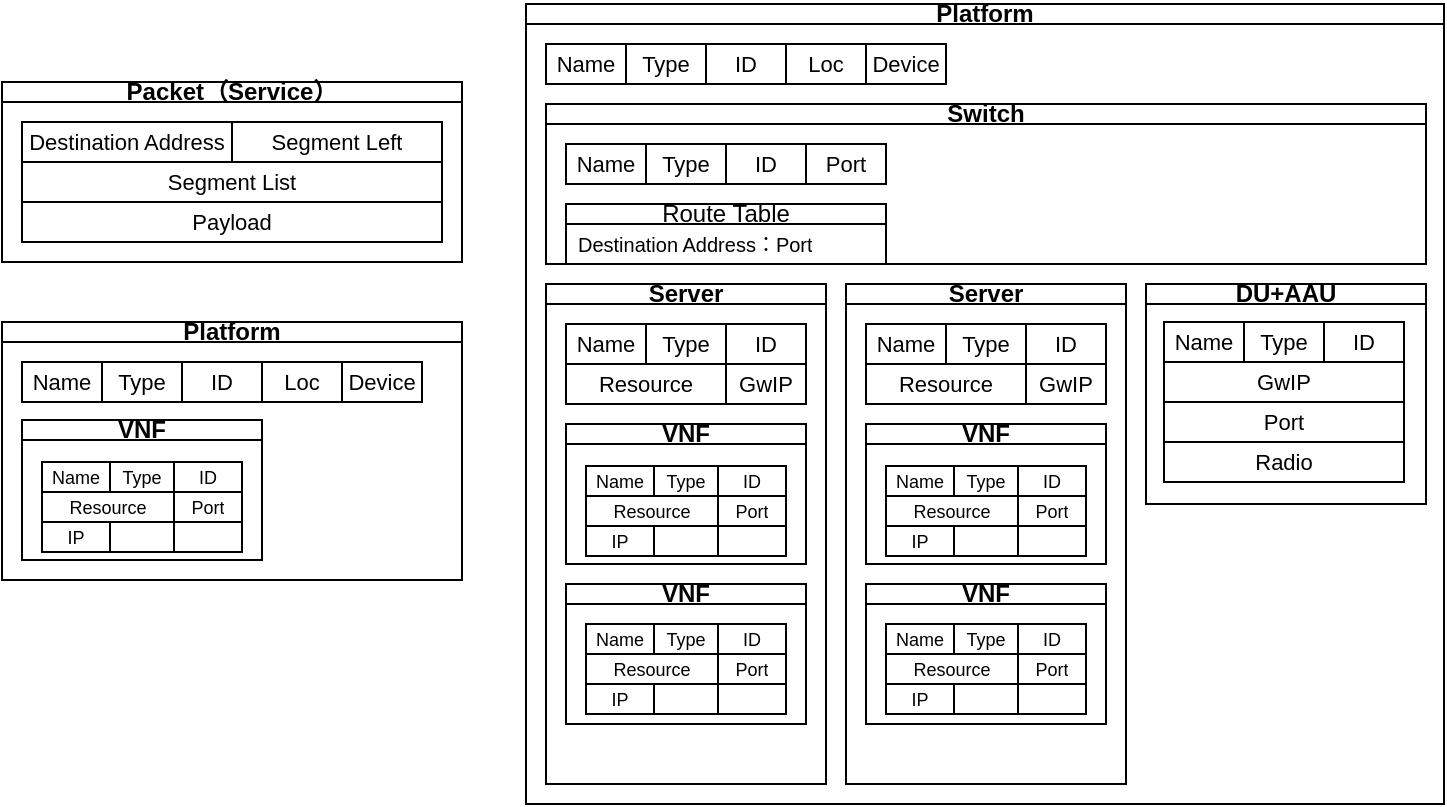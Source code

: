 <mxfile version="28.0.7">
  <diagram name="第 1 页" id="N2pEsrsJfEJHDycA1In7">
    <mxGraphModel dx="497" dy="862" grid="1" gridSize="10" guides="1" tooltips="1" connect="1" arrows="1" fold="1" page="1" pageScale="1" pageWidth="827" pageHeight="1169" math="0" shadow="0">
      <root>
        <mxCell id="0" />
        <mxCell id="1" parent="0" />
        <mxCell id="7j9jm5iTzWrUl_is-yhY-3" value="Platform" style="swimlane;whiteSpace=wrap;html=1;startSize=10;" parent="1" vertex="1">
          <mxGeometry x="19" y="400" width="230" height="129" as="geometry">
            <mxRectangle x="180" y="140" width="140" height="30" as="alternateBounds" />
          </mxGeometry>
        </mxCell>
        <mxCell id="7j9jm5iTzWrUl_is-yhY-9" value="" style="shape=table;startSize=0;container=1;collapsible=0;childLayout=tableLayout;fontSize=16;" parent="7j9jm5iTzWrUl_is-yhY-3" vertex="1">
          <mxGeometry x="10" y="20" width="200" height="20" as="geometry" />
        </mxCell>
        <mxCell id="7j9jm5iTzWrUl_is-yhY-10" value="" style="shape=tableRow;horizontal=0;startSize=0;swimlaneHead=0;swimlaneBody=0;strokeColor=inherit;top=0;left=0;bottom=0;right=0;collapsible=0;dropTarget=0;fillColor=none;points=[[0,0.5],[1,0.5]];portConstraint=eastwest;fontSize=16;" parent="7j9jm5iTzWrUl_is-yhY-9" vertex="1">
          <mxGeometry width="200" height="20" as="geometry" />
        </mxCell>
        <mxCell id="7j9jm5iTzWrUl_is-yhY-11" value="Name" style="shape=partialRectangle;html=1;whiteSpace=wrap;connectable=0;strokeColor=inherit;overflow=hidden;fillColor=none;top=0;left=0;bottom=0;right=0;pointerEvents=1;fontSize=11;" parent="7j9jm5iTzWrUl_is-yhY-10" vertex="1">
          <mxGeometry width="40" height="20" as="geometry">
            <mxRectangle width="40" height="20" as="alternateBounds" />
          </mxGeometry>
        </mxCell>
        <mxCell id="7j9jm5iTzWrUl_is-yhY-12" value="&lt;font&gt;Type&lt;/font&gt;" style="shape=partialRectangle;html=1;whiteSpace=wrap;connectable=0;strokeColor=inherit;overflow=hidden;fillColor=none;top=0;left=0;bottom=0;right=0;pointerEvents=1;fontSize=11;" parent="7j9jm5iTzWrUl_is-yhY-10" vertex="1">
          <mxGeometry x="40" width="40" height="20" as="geometry">
            <mxRectangle width="40" height="20" as="alternateBounds" />
          </mxGeometry>
        </mxCell>
        <mxCell id="7j9jm5iTzWrUl_is-yhY-13" value="&lt;font&gt;ID&lt;/font&gt;" style="shape=partialRectangle;html=1;whiteSpace=wrap;connectable=0;strokeColor=inherit;overflow=hidden;fillColor=none;top=0;left=0;bottom=0;right=0;pointerEvents=1;fontSize=11;" parent="7j9jm5iTzWrUl_is-yhY-10" vertex="1">
          <mxGeometry x="80" width="40" height="20" as="geometry">
            <mxRectangle width="40" height="20" as="alternateBounds" />
          </mxGeometry>
        </mxCell>
        <mxCell id="7j9jm5iTzWrUl_is-yhY-22" value="Loc" style="shape=partialRectangle;html=1;whiteSpace=wrap;connectable=0;strokeColor=inherit;overflow=hidden;fillColor=none;top=0;left=0;bottom=0;right=0;pointerEvents=1;fontSize=11;" parent="7j9jm5iTzWrUl_is-yhY-10" vertex="1">
          <mxGeometry x="120" width="40" height="20" as="geometry">
            <mxRectangle width="40" height="20" as="alternateBounds" />
          </mxGeometry>
        </mxCell>
        <mxCell id="7j9jm5iTzWrUl_is-yhY-33" value="Device" style="shape=partialRectangle;html=1;whiteSpace=wrap;connectable=0;strokeColor=inherit;overflow=hidden;fillColor=none;top=0;left=0;bottom=0;right=0;pointerEvents=1;fontSize=11;" parent="7j9jm5iTzWrUl_is-yhY-10" vertex="1">
          <mxGeometry x="160" width="40" height="20" as="geometry">
            <mxRectangle width="40" height="20" as="alternateBounds" />
          </mxGeometry>
        </mxCell>
        <mxCell id="7j9jm5iTzWrUl_is-yhY-25" value="VNF" style="swimlane;whiteSpace=wrap;html=1;startSize=10;" parent="7j9jm5iTzWrUl_is-yhY-3" vertex="1">
          <mxGeometry x="10" y="49" width="120" height="70" as="geometry">
            <mxRectangle x="10" y="79" width="70" height="30" as="alternateBounds" />
          </mxGeometry>
        </mxCell>
        <mxCell id="7j9jm5iTzWrUl_is-yhY-45" value="" style="shape=table;startSize=0;container=1;collapsible=0;childLayout=tableLayout;fontSize=15;" parent="7j9jm5iTzWrUl_is-yhY-25" vertex="1">
          <mxGeometry x="10" y="21" width="100" height="45" as="geometry" />
        </mxCell>
        <mxCell id="7j9jm5iTzWrUl_is-yhY-46" value="" style="shape=tableRow;horizontal=0;startSize=0;swimlaneHead=0;swimlaneBody=0;strokeColor=inherit;top=0;left=0;bottom=0;right=0;collapsible=0;dropTarget=0;fillColor=none;points=[[0,0.5],[1,0.5]];portConstraint=eastwest;fontSize=16;" parent="7j9jm5iTzWrUl_is-yhY-45" vertex="1">
          <mxGeometry width="100" height="15" as="geometry" />
        </mxCell>
        <mxCell id="7j9jm5iTzWrUl_is-yhY-47" value="Name" style="shape=partialRectangle;html=1;whiteSpace=wrap;connectable=0;strokeColor=inherit;overflow=hidden;fillColor=none;top=0;left=0;bottom=0;right=0;pointerEvents=1;fontSize=9;" parent="7j9jm5iTzWrUl_is-yhY-46" vertex="1">
          <mxGeometry width="34" height="15" as="geometry">
            <mxRectangle width="34" height="15" as="alternateBounds" />
          </mxGeometry>
        </mxCell>
        <mxCell id="7j9jm5iTzWrUl_is-yhY-48" value="&lt;font&gt;Type&lt;/font&gt;" style="shape=partialRectangle;html=1;whiteSpace=wrap;connectable=0;strokeColor=inherit;overflow=hidden;fillColor=none;top=0;left=0;bottom=0;right=0;pointerEvents=1;fontSize=9;" parent="7j9jm5iTzWrUl_is-yhY-46" vertex="1">
          <mxGeometry x="34" width="32" height="15" as="geometry">
            <mxRectangle width="32" height="15" as="alternateBounds" />
          </mxGeometry>
        </mxCell>
        <mxCell id="7j9jm5iTzWrUl_is-yhY-49" value="&lt;font&gt;ID&lt;/font&gt;" style="shape=partialRectangle;html=1;whiteSpace=wrap;connectable=0;strokeColor=inherit;overflow=hidden;fillColor=none;top=0;left=0;bottom=0;right=0;pointerEvents=1;fontSize=9;" parent="7j9jm5iTzWrUl_is-yhY-46" vertex="1">
          <mxGeometry x="66" width="34" height="15" as="geometry">
            <mxRectangle width="34" height="15" as="alternateBounds" />
          </mxGeometry>
        </mxCell>
        <mxCell id="7j9jm5iTzWrUl_is-yhY-50" style="shape=tableRow;horizontal=0;startSize=0;swimlaneHead=0;swimlaneBody=0;strokeColor=inherit;top=0;left=0;bottom=0;right=0;collapsible=0;dropTarget=0;fillColor=none;points=[[0,0.5],[1,0.5]];portConstraint=eastwest;fontSize=16;" parent="7j9jm5iTzWrUl_is-yhY-45" vertex="1">
          <mxGeometry y="15" width="100" height="15" as="geometry" />
        </mxCell>
        <mxCell id="7j9jm5iTzWrUl_is-yhY-51" value="Resource" style="shape=partialRectangle;html=1;whiteSpace=wrap;connectable=0;strokeColor=inherit;overflow=hidden;fillColor=none;top=0;left=0;bottom=0;right=0;pointerEvents=1;fontSize=9;rowspan=1;colspan=2;" parent="7j9jm5iTzWrUl_is-yhY-50" vertex="1">
          <mxGeometry width="66" height="15" as="geometry">
            <mxRectangle width="34" height="15" as="alternateBounds" />
          </mxGeometry>
        </mxCell>
        <mxCell id="7j9jm5iTzWrUl_is-yhY-52" style="shape=partialRectangle;html=1;whiteSpace=wrap;connectable=0;strokeColor=inherit;overflow=hidden;fillColor=none;top=0;left=0;bottom=0;right=0;pointerEvents=1;fontSize=11;" parent="7j9jm5iTzWrUl_is-yhY-50" vertex="1" visible="0">
          <mxGeometry x="34" width="32" height="15" as="geometry">
            <mxRectangle width="32" height="15" as="alternateBounds" />
          </mxGeometry>
        </mxCell>
        <mxCell id="7j9jm5iTzWrUl_is-yhY-53" value="Port" style="shape=partialRectangle;html=1;whiteSpace=wrap;connectable=0;strokeColor=inherit;overflow=hidden;fillColor=none;top=0;left=0;bottom=0;right=0;pointerEvents=1;fontSize=9;" parent="7j9jm5iTzWrUl_is-yhY-50" vertex="1">
          <mxGeometry x="66" width="34" height="15" as="geometry">
            <mxRectangle width="34" height="15" as="alternateBounds" />
          </mxGeometry>
        </mxCell>
        <mxCell id="7j9jm5iTzWrUl_is-yhY-163" style="shape=tableRow;horizontal=0;startSize=0;swimlaneHead=0;swimlaneBody=0;strokeColor=inherit;top=0;left=0;bottom=0;right=0;collapsible=0;dropTarget=0;fillColor=none;points=[[0,0.5],[1,0.5]];portConstraint=eastwest;fontSize=16;" parent="7j9jm5iTzWrUl_is-yhY-45" vertex="1">
          <mxGeometry y="30" width="100" height="15" as="geometry" />
        </mxCell>
        <mxCell id="7j9jm5iTzWrUl_is-yhY-164" value="IP" style="shape=partialRectangle;html=1;whiteSpace=wrap;connectable=0;strokeColor=inherit;overflow=hidden;fillColor=none;top=0;left=0;bottom=0;right=0;pointerEvents=1;fontSize=9;" parent="7j9jm5iTzWrUl_is-yhY-163" vertex="1">
          <mxGeometry width="34" height="15" as="geometry">
            <mxRectangle width="34" height="15" as="alternateBounds" />
          </mxGeometry>
        </mxCell>
        <mxCell id="7j9jm5iTzWrUl_is-yhY-165" style="shape=partialRectangle;html=1;whiteSpace=wrap;connectable=0;strokeColor=inherit;overflow=hidden;fillColor=none;top=0;left=0;bottom=0;right=0;pointerEvents=1;fontSize=11;" parent="7j9jm5iTzWrUl_is-yhY-163" vertex="1">
          <mxGeometry x="34" width="32" height="15" as="geometry">
            <mxRectangle width="32" height="15" as="alternateBounds" />
          </mxGeometry>
        </mxCell>
        <mxCell id="7j9jm5iTzWrUl_is-yhY-166" style="shape=partialRectangle;html=1;whiteSpace=wrap;connectable=0;strokeColor=inherit;overflow=hidden;fillColor=none;top=0;left=0;bottom=0;right=0;pointerEvents=1;fontSize=9;" parent="7j9jm5iTzWrUl_is-yhY-163" vertex="1">
          <mxGeometry x="66" width="34" height="15" as="geometry">
            <mxRectangle width="34" height="15" as="alternateBounds" />
          </mxGeometry>
        </mxCell>
        <mxCell id="7j9jm5iTzWrUl_is-yhY-63" value="Platform" style="swimlane;whiteSpace=wrap;html=1;startSize=10;" parent="1" vertex="1">
          <mxGeometry x="281" y="241" width="459" height="400" as="geometry">
            <mxRectangle x="180" y="140" width="140" height="30" as="alternateBounds" />
          </mxGeometry>
        </mxCell>
        <mxCell id="7j9jm5iTzWrUl_is-yhY-64" value="Switch" style="swimlane;whiteSpace=wrap;html=1;startSize=10;" parent="7j9jm5iTzWrUl_is-yhY-63" vertex="1">
          <mxGeometry x="10" y="50" width="440" height="80" as="geometry">
            <mxRectangle x="10" y="50" width="140" height="30" as="alternateBounds" />
          </mxGeometry>
        </mxCell>
        <mxCell id="7j9jm5iTzWrUl_is-yhY-110" value="" style="shape=table;startSize=0;container=1;collapsible=0;childLayout=tableLayout;fontSize=16;" parent="7j9jm5iTzWrUl_is-yhY-64" vertex="1">
          <mxGeometry x="10" y="20" width="160" height="20" as="geometry" />
        </mxCell>
        <mxCell id="7j9jm5iTzWrUl_is-yhY-111" value="" style="shape=tableRow;horizontal=0;startSize=0;swimlaneHead=0;swimlaneBody=0;strokeColor=inherit;top=0;left=0;bottom=0;right=0;collapsible=0;dropTarget=0;fillColor=none;points=[[0,0.5],[1,0.5]];portConstraint=eastwest;fontSize=16;" parent="7j9jm5iTzWrUl_is-yhY-110" vertex="1">
          <mxGeometry width="160" height="20" as="geometry" />
        </mxCell>
        <mxCell id="7j9jm5iTzWrUl_is-yhY-112" value="Name" style="shape=partialRectangle;html=1;whiteSpace=wrap;connectable=0;strokeColor=inherit;overflow=hidden;fillColor=none;top=0;left=0;bottom=0;right=0;pointerEvents=1;fontSize=11;" parent="7j9jm5iTzWrUl_is-yhY-111" vertex="1">
          <mxGeometry width="40" height="20" as="geometry">
            <mxRectangle width="40" height="20" as="alternateBounds" />
          </mxGeometry>
        </mxCell>
        <mxCell id="7j9jm5iTzWrUl_is-yhY-113" value="&lt;font&gt;Type&lt;/font&gt;" style="shape=partialRectangle;html=1;whiteSpace=wrap;connectable=0;strokeColor=inherit;overflow=hidden;fillColor=none;top=0;left=0;bottom=0;right=0;pointerEvents=1;fontSize=11;" parent="7j9jm5iTzWrUl_is-yhY-111" vertex="1">
          <mxGeometry x="40" width="40" height="20" as="geometry">
            <mxRectangle width="40" height="20" as="alternateBounds" />
          </mxGeometry>
        </mxCell>
        <mxCell id="7j9jm5iTzWrUl_is-yhY-114" value="&lt;font&gt;ID&lt;/font&gt;" style="shape=partialRectangle;html=1;whiteSpace=wrap;connectable=0;strokeColor=inherit;overflow=hidden;fillColor=none;top=0;left=0;bottom=0;right=0;pointerEvents=1;fontSize=11;" parent="7j9jm5iTzWrUl_is-yhY-111" vertex="1">
          <mxGeometry x="80" width="40" height="20" as="geometry">
            <mxRectangle width="40" height="20" as="alternateBounds" />
          </mxGeometry>
        </mxCell>
        <mxCell id="7j9jm5iTzWrUl_is-yhY-115" value="Port" style="shape=partialRectangle;html=1;whiteSpace=wrap;connectable=0;strokeColor=inherit;overflow=hidden;fillColor=none;top=0;left=0;bottom=0;right=0;pointerEvents=1;fontSize=11;" parent="7j9jm5iTzWrUl_is-yhY-111" vertex="1">
          <mxGeometry x="120" width="40" height="20" as="geometry">
            <mxRectangle width="40" height="20" as="alternateBounds" />
          </mxGeometry>
        </mxCell>
        <mxCell id="7j9jm5iTzWrUl_is-yhY-197" value="Route Table" style="swimlane;fontStyle=0;childLayout=stackLayout;horizontal=1;startSize=10;horizontalStack=0;resizeParent=1;resizeParentMax=0;resizeLast=0;collapsible=1;marginBottom=0;whiteSpace=wrap;html=1;" parent="7j9jm5iTzWrUl_is-yhY-64" vertex="1">
          <mxGeometry x="10" y="50" width="160" height="30" as="geometry">
            <mxRectangle x="410" y="80" width="100" height="30" as="alternateBounds" />
          </mxGeometry>
        </mxCell>
        <mxCell id="7j9jm5iTzWrUl_is-yhY-198" value="Destination Address：Port" style="text;strokeColor=none;fillColor=none;align=left;verticalAlign=middle;spacingLeft=4;spacingRight=4;overflow=hidden;points=[[0,0.5],[1,0.5]];portConstraint=eastwest;rotatable=0;whiteSpace=wrap;html=1;fontSize=10;" parent="7j9jm5iTzWrUl_is-yhY-197" vertex="1">
          <mxGeometry y="10" width="160" height="20" as="geometry" />
        </mxCell>
        <mxCell id="7j9jm5iTzWrUl_is-yhY-65" value="Server" style="swimlane;whiteSpace=wrap;html=1;startSize=10;" parent="7j9jm5iTzWrUl_is-yhY-63" vertex="1">
          <mxGeometry x="10" y="140" width="140" height="250" as="geometry">
            <mxRectangle x="10" y="140" width="80" height="30" as="alternateBounds" />
          </mxGeometry>
        </mxCell>
        <mxCell id="7j9jm5iTzWrUl_is-yhY-66" value="VNF" style="swimlane;whiteSpace=wrap;html=1;startSize=10;" parent="7j9jm5iTzWrUl_is-yhY-65" vertex="1">
          <mxGeometry x="10" y="70" width="120" height="70" as="geometry">
            <mxRectangle x="10" y="79" width="70" height="30" as="alternateBounds" />
          </mxGeometry>
        </mxCell>
        <mxCell id="7j9jm5iTzWrUl_is-yhY-67" value="" style="shape=table;startSize=0;container=1;collapsible=0;childLayout=tableLayout;fontSize=15;" parent="7j9jm5iTzWrUl_is-yhY-66" vertex="1">
          <mxGeometry x="10" y="21" width="100" height="45" as="geometry" />
        </mxCell>
        <mxCell id="7j9jm5iTzWrUl_is-yhY-68" value="" style="shape=tableRow;horizontal=0;startSize=0;swimlaneHead=0;swimlaneBody=0;strokeColor=inherit;top=0;left=0;bottom=0;right=0;collapsible=0;dropTarget=0;fillColor=none;points=[[0,0.5],[1,0.5]];portConstraint=eastwest;fontSize=16;" parent="7j9jm5iTzWrUl_is-yhY-67" vertex="1">
          <mxGeometry width="100" height="15" as="geometry" />
        </mxCell>
        <mxCell id="7j9jm5iTzWrUl_is-yhY-69" value="Name" style="shape=partialRectangle;html=1;whiteSpace=wrap;connectable=0;strokeColor=inherit;overflow=hidden;fillColor=none;top=0;left=0;bottom=0;right=0;pointerEvents=1;fontSize=9;" parent="7j9jm5iTzWrUl_is-yhY-68" vertex="1">
          <mxGeometry width="34" height="15" as="geometry">
            <mxRectangle width="34" height="15" as="alternateBounds" />
          </mxGeometry>
        </mxCell>
        <mxCell id="7j9jm5iTzWrUl_is-yhY-70" value="&lt;font&gt;Type&lt;/font&gt;" style="shape=partialRectangle;html=1;whiteSpace=wrap;connectable=0;strokeColor=inherit;overflow=hidden;fillColor=none;top=0;left=0;bottom=0;right=0;pointerEvents=1;fontSize=9;" parent="7j9jm5iTzWrUl_is-yhY-68" vertex="1">
          <mxGeometry x="34" width="32" height="15" as="geometry">
            <mxRectangle width="32" height="15" as="alternateBounds" />
          </mxGeometry>
        </mxCell>
        <mxCell id="7j9jm5iTzWrUl_is-yhY-71" value="&lt;font&gt;ID&lt;/font&gt;" style="shape=partialRectangle;html=1;whiteSpace=wrap;connectable=0;strokeColor=inherit;overflow=hidden;fillColor=none;top=0;left=0;bottom=0;right=0;pointerEvents=1;fontSize=9;" parent="7j9jm5iTzWrUl_is-yhY-68" vertex="1">
          <mxGeometry x="66" width="34" height="15" as="geometry">
            <mxRectangle width="34" height="15" as="alternateBounds" />
          </mxGeometry>
        </mxCell>
        <mxCell id="7j9jm5iTzWrUl_is-yhY-72" style="shape=tableRow;horizontal=0;startSize=0;swimlaneHead=0;swimlaneBody=0;strokeColor=inherit;top=0;left=0;bottom=0;right=0;collapsible=0;dropTarget=0;fillColor=none;points=[[0,0.5],[1,0.5]];portConstraint=eastwest;fontSize=16;" parent="7j9jm5iTzWrUl_is-yhY-67" vertex="1">
          <mxGeometry y="15" width="100" height="15" as="geometry" />
        </mxCell>
        <mxCell id="7j9jm5iTzWrUl_is-yhY-73" value="Resource" style="shape=partialRectangle;html=1;whiteSpace=wrap;connectable=0;strokeColor=inherit;overflow=hidden;fillColor=none;top=0;left=0;bottom=0;right=0;pointerEvents=1;fontSize=9;rowspan=1;colspan=2;" parent="7j9jm5iTzWrUl_is-yhY-72" vertex="1">
          <mxGeometry width="66" height="15" as="geometry">
            <mxRectangle width="34" height="15" as="alternateBounds" />
          </mxGeometry>
        </mxCell>
        <mxCell id="7j9jm5iTzWrUl_is-yhY-74" style="shape=partialRectangle;html=1;whiteSpace=wrap;connectable=0;strokeColor=inherit;overflow=hidden;fillColor=none;top=0;left=0;bottom=0;right=0;pointerEvents=1;fontSize=11;" parent="7j9jm5iTzWrUl_is-yhY-72" vertex="1" visible="0">
          <mxGeometry x="34" width="32" height="15" as="geometry">
            <mxRectangle width="32" height="15" as="alternateBounds" />
          </mxGeometry>
        </mxCell>
        <mxCell id="7j9jm5iTzWrUl_is-yhY-75" value="Port" style="shape=partialRectangle;html=1;whiteSpace=wrap;connectable=0;strokeColor=inherit;overflow=hidden;fillColor=none;top=0;left=0;bottom=0;right=0;pointerEvents=1;fontSize=9;" parent="7j9jm5iTzWrUl_is-yhY-72" vertex="1">
          <mxGeometry x="66" width="34" height="15" as="geometry">
            <mxRectangle width="34" height="15" as="alternateBounds" />
          </mxGeometry>
        </mxCell>
        <mxCell id="7j9jm5iTzWrUl_is-yhY-167" style="shape=tableRow;horizontal=0;startSize=0;swimlaneHead=0;swimlaneBody=0;strokeColor=inherit;top=0;left=0;bottom=0;right=0;collapsible=0;dropTarget=0;fillColor=none;points=[[0,0.5],[1,0.5]];portConstraint=eastwest;fontSize=16;" parent="7j9jm5iTzWrUl_is-yhY-67" vertex="1">
          <mxGeometry y="30" width="100" height="15" as="geometry" />
        </mxCell>
        <mxCell id="7j9jm5iTzWrUl_is-yhY-168" value="IP" style="shape=partialRectangle;html=1;whiteSpace=wrap;connectable=0;strokeColor=inherit;overflow=hidden;fillColor=none;top=0;left=0;bottom=0;right=0;pointerEvents=1;fontSize=9;" parent="7j9jm5iTzWrUl_is-yhY-167" vertex="1">
          <mxGeometry width="34" height="15" as="geometry">
            <mxRectangle width="34" height="15" as="alternateBounds" />
          </mxGeometry>
        </mxCell>
        <mxCell id="7j9jm5iTzWrUl_is-yhY-169" style="shape=partialRectangle;html=1;whiteSpace=wrap;connectable=0;strokeColor=inherit;overflow=hidden;fillColor=none;top=0;left=0;bottom=0;right=0;pointerEvents=1;fontSize=11;" parent="7j9jm5iTzWrUl_is-yhY-167" vertex="1">
          <mxGeometry x="34" width="32" height="15" as="geometry">
            <mxRectangle width="32" height="15" as="alternateBounds" />
          </mxGeometry>
        </mxCell>
        <mxCell id="7j9jm5iTzWrUl_is-yhY-170" style="shape=partialRectangle;html=1;whiteSpace=wrap;connectable=0;strokeColor=inherit;overflow=hidden;fillColor=none;top=0;left=0;bottom=0;right=0;pointerEvents=1;fontSize=9;" parent="7j9jm5iTzWrUl_is-yhY-167" vertex="1">
          <mxGeometry x="66" width="34" height="15" as="geometry">
            <mxRectangle width="34" height="15" as="alternateBounds" />
          </mxGeometry>
        </mxCell>
        <mxCell id="7j9jm5iTzWrUl_is-yhY-76" value="VNF" style="swimlane;whiteSpace=wrap;html=1;startSize=10;" parent="7j9jm5iTzWrUl_is-yhY-65" vertex="1">
          <mxGeometry x="10" y="150" width="120" height="70" as="geometry">
            <mxRectangle x="10" y="150" width="70" height="30" as="alternateBounds" />
          </mxGeometry>
        </mxCell>
        <mxCell id="7j9jm5iTzWrUl_is-yhY-77" value="" style="shape=table;startSize=0;container=1;collapsible=0;childLayout=tableLayout;fontSize=15;" parent="7j9jm5iTzWrUl_is-yhY-76" vertex="1">
          <mxGeometry x="10" y="20" width="100" height="45" as="geometry" />
        </mxCell>
        <mxCell id="7j9jm5iTzWrUl_is-yhY-78" value="" style="shape=tableRow;horizontal=0;startSize=0;swimlaneHead=0;swimlaneBody=0;strokeColor=inherit;top=0;left=0;bottom=0;right=0;collapsible=0;dropTarget=0;fillColor=none;points=[[0,0.5],[1,0.5]];portConstraint=eastwest;fontSize=16;" parent="7j9jm5iTzWrUl_is-yhY-77" vertex="1">
          <mxGeometry width="100" height="15" as="geometry" />
        </mxCell>
        <mxCell id="7j9jm5iTzWrUl_is-yhY-79" value="Name" style="shape=partialRectangle;html=1;whiteSpace=wrap;connectable=0;strokeColor=inherit;overflow=hidden;fillColor=none;top=0;left=0;bottom=0;right=0;pointerEvents=1;fontSize=9;" parent="7j9jm5iTzWrUl_is-yhY-78" vertex="1">
          <mxGeometry width="34" height="15" as="geometry">
            <mxRectangle width="34" height="15" as="alternateBounds" />
          </mxGeometry>
        </mxCell>
        <mxCell id="7j9jm5iTzWrUl_is-yhY-80" value="&lt;font&gt;Type&lt;/font&gt;" style="shape=partialRectangle;html=1;whiteSpace=wrap;connectable=0;strokeColor=inherit;overflow=hidden;fillColor=none;top=0;left=0;bottom=0;right=0;pointerEvents=1;fontSize=9;" parent="7j9jm5iTzWrUl_is-yhY-78" vertex="1">
          <mxGeometry x="34" width="32" height="15" as="geometry">
            <mxRectangle width="32" height="15" as="alternateBounds" />
          </mxGeometry>
        </mxCell>
        <mxCell id="7j9jm5iTzWrUl_is-yhY-81" value="&lt;font&gt;ID&lt;/font&gt;" style="shape=partialRectangle;html=1;whiteSpace=wrap;connectable=0;strokeColor=inherit;overflow=hidden;fillColor=none;top=0;left=0;bottom=0;right=0;pointerEvents=1;fontSize=9;" parent="7j9jm5iTzWrUl_is-yhY-78" vertex="1">
          <mxGeometry x="66" width="34" height="15" as="geometry">
            <mxRectangle width="34" height="15" as="alternateBounds" />
          </mxGeometry>
        </mxCell>
        <mxCell id="7j9jm5iTzWrUl_is-yhY-82" style="shape=tableRow;horizontal=0;startSize=0;swimlaneHead=0;swimlaneBody=0;strokeColor=inherit;top=0;left=0;bottom=0;right=0;collapsible=0;dropTarget=0;fillColor=none;points=[[0,0.5],[1,0.5]];portConstraint=eastwest;fontSize=16;" parent="7j9jm5iTzWrUl_is-yhY-77" vertex="1">
          <mxGeometry y="15" width="100" height="15" as="geometry" />
        </mxCell>
        <mxCell id="7j9jm5iTzWrUl_is-yhY-83" value="Resource" style="shape=partialRectangle;html=1;whiteSpace=wrap;connectable=0;strokeColor=inherit;overflow=hidden;fillColor=none;top=0;left=0;bottom=0;right=0;pointerEvents=1;fontSize=9;rowspan=1;colspan=2;" parent="7j9jm5iTzWrUl_is-yhY-82" vertex="1">
          <mxGeometry width="66" height="15" as="geometry">
            <mxRectangle width="34" height="15" as="alternateBounds" />
          </mxGeometry>
        </mxCell>
        <mxCell id="7j9jm5iTzWrUl_is-yhY-84" style="shape=partialRectangle;html=1;whiteSpace=wrap;connectable=0;strokeColor=inherit;overflow=hidden;fillColor=none;top=0;left=0;bottom=0;right=0;pointerEvents=1;fontSize=11;" parent="7j9jm5iTzWrUl_is-yhY-82" vertex="1" visible="0">
          <mxGeometry x="34" width="32" height="15" as="geometry">
            <mxRectangle width="32" height="15" as="alternateBounds" />
          </mxGeometry>
        </mxCell>
        <mxCell id="7j9jm5iTzWrUl_is-yhY-85" value="Port" style="shape=partialRectangle;html=1;whiteSpace=wrap;connectable=0;strokeColor=inherit;overflow=hidden;fillColor=none;top=0;left=0;bottom=0;right=0;pointerEvents=1;fontSize=9;" parent="7j9jm5iTzWrUl_is-yhY-82" vertex="1">
          <mxGeometry x="66" width="34" height="15" as="geometry">
            <mxRectangle width="34" height="15" as="alternateBounds" />
          </mxGeometry>
        </mxCell>
        <mxCell id="7j9jm5iTzWrUl_is-yhY-171" style="shape=tableRow;horizontal=0;startSize=0;swimlaneHead=0;swimlaneBody=0;strokeColor=inherit;top=0;left=0;bottom=0;right=0;collapsible=0;dropTarget=0;fillColor=none;points=[[0,0.5],[1,0.5]];portConstraint=eastwest;fontSize=16;" parent="7j9jm5iTzWrUl_is-yhY-77" vertex="1">
          <mxGeometry y="30" width="100" height="15" as="geometry" />
        </mxCell>
        <mxCell id="7j9jm5iTzWrUl_is-yhY-172" value="IP" style="shape=partialRectangle;html=1;whiteSpace=wrap;connectable=0;strokeColor=inherit;overflow=hidden;fillColor=none;top=0;left=0;bottom=0;right=0;pointerEvents=1;fontSize=9;" parent="7j9jm5iTzWrUl_is-yhY-171" vertex="1">
          <mxGeometry width="34" height="15" as="geometry">
            <mxRectangle width="34" height="15" as="alternateBounds" />
          </mxGeometry>
        </mxCell>
        <mxCell id="7j9jm5iTzWrUl_is-yhY-173" style="shape=partialRectangle;html=1;whiteSpace=wrap;connectable=0;strokeColor=inherit;overflow=hidden;fillColor=none;top=0;left=0;bottom=0;right=0;pointerEvents=1;fontSize=11;" parent="7j9jm5iTzWrUl_is-yhY-171" vertex="1">
          <mxGeometry x="34" width="32" height="15" as="geometry">
            <mxRectangle width="32" height="15" as="alternateBounds" />
          </mxGeometry>
        </mxCell>
        <mxCell id="7j9jm5iTzWrUl_is-yhY-174" style="shape=partialRectangle;html=1;whiteSpace=wrap;connectable=0;strokeColor=inherit;overflow=hidden;fillColor=none;top=0;left=0;bottom=0;right=0;pointerEvents=1;fontSize=9;" parent="7j9jm5iTzWrUl_is-yhY-171" vertex="1">
          <mxGeometry x="66" width="34" height="15" as="geometry">
            <mxRectangle width="34" height="15" as="alternateBounds" />
          </mxGeometry>
        </mxCell>
        <mxCell id="7j9jm5iTzWrUl_is-yhY-86" value="" style="shape=table;startSize=0;container=1;collapsible=0;childLayout=tableLayout;fontSize=16;" parent="7j9jm5iTzWrUl_is-yhY-65" vertex="1">
          <mxGeometry x="10" y="20" width="120" height="40" as="geometry" />
        </mxCell>
        <mxCell id="7j9jm5iTzWrUl_is-yhY-87" value="" style="shape=tableRow;horizontal=0;startSize=0;swimlaneHead=0;swimlaneBody=0;strokeColor=inherit;top=0;left=0;bottom=0;right=0;collapsible=0;dropTarget=0;fillColor=none;points=[[0,0.5],[1,0.5]];portConstraint=eastwest;fontSize=16;" parent="7j9jm5iTzWrUl_is-yhY-86" vertex="1">
          <mxGeometry width="120" height="20" as="geometry" />
        </mxCell>
        <mxCell id="7j9jm5iTzWrUl_is-yhY-88" value="Name" style="shape=partialRectangle;html=1;whiteSpace=wrap;connectable=0;strokeColor=inherit;overflow=hidden;fillColor=none;top=0;left=0;bottom=0;right=0;pointerEvents=1;fontSize=11;" parent="7j9jm5iTzWrUl_is-yhY-87" vertex="1">
          <mxGeometry width="40" height="20" as="geometry">
            <mxRectangle width="40" height="20" as="alternateBounds" />
          </mxGeometry>
        </mxCell>
        <mxCell id="7j9jm5iTzWrUl_is-yhY-89" value="&lt;font&gt;Type&lt;/font&gt;" style="shape=partialRectangle;html=1;whiteSpace=wrap;connectable=0;strokeColor=inherit;overflow=hidden;fillColor=none;top=0;left=0;bottom=0;right=0;pointerEvents=1;fontSize=11;" parent="7j9jm5iTzWrUl_is-yhY-87" vertex="1">
          <mxGeometry x="40" width="40" height="20" as="geometry">
            <mxRectangle width="40" height="20" as="alternateBounds" />
          </mxGeometry>
        </mxCell>
        <mxCell id="7j9jm5iTzWrUl_is-yhY-90" value="&lt;font&gt;ID&lt;/font&gt;" style="shape=partialRectangle;html=1;whiteSpace=wrap;connectable=0;strokeColor=inherit;overflow=hidden;fillColor=none;top=0;left=0;bottom=0;right=0;pointerEvents=1;fontSize=11;" parent="7j9jm5iTzWrUl_is-yhY-87" vertex="1">
          <mxGeometry x="80" width="40" height="20" as="geometry">
            <mxRectangle width="40" height="20" as="alternateBounds" />
          </mxGeometry>
        </mxCell>
        <mxCell id="7j9jm5iTzWrUl_is-yhY-91" style="shape=tableRow;horizontal=0;startSize=0;swimlaneHead=0;swimlaneBody=0;strokeColor=inherit;top=0;left=0;bottom=0;right=0;collapsible=0;dropTarget=0;fillColor=none;points=[[0,0.5],[1,0.5]];portConstraint=eastwest;fontSize=16;" parent="7j9jm5iTzWrUl_is-yhY-86" vertex="1">
          <mxGeometry y="20" width="120" height="20" as="geometry" />
        </mxCell>
        <mxCell id="7j9jm5iTzWrUl_is-yhY-92" value="Resource" style="shape=partialRectangle;html=1;whiteSpace=wrap;connectable=0;strokeColor=inherit;overflow=hidden;fillColor=none;top=0;left=0;bottom=0;right=0;pointerEvents=1;fontSize=11;rowspan=1;colspan=2;" parent="7j9jm5iTzWrUl_is-yhY-91" vertex="1">
          <mxGeometry width="80" height="20" as="geometry">
            <mxRectangle width="40" height="20" as="alternateBounds" />
          </mxGeometry>
        </mxCell>
        <mxCell id="7j9jm5iTzWrUl_is-yhY-93" style="shape=partialRectangle;html=1;whiteSpace=wrap;connectable=0;strokeColor=inherit;overflow=hidden;fillColor=none;top=0;left=0;bottom=0;right=0;pointerEvents=1;fontSize=11;" parent="7j9jm5iTzWrUl_is-yhY-91" vertex="1" visible="0">
          <mxGeometry x="40" width="40" height="20" as="geometry">
            <mxRectangle width="40" height="20" as="alternateBounds" />
          </mxGeometry>
        </mxCell>
        <mxCell id="7j9jm5iTzWrUl_is-yhY-94" value="GwIP" style="shape=partialRectangle;html=1;whiteSpace=wrap;connectable=0;strokeColor=inherit;overflow=hidden;fillColor=none;top=0;left=0;bottom=0;right=0;pointerEvents=1;fontSize=11;" parent="7j9jm5iTzWrUl_is-yhY-91" vertex="1">
          <mxGeometry x="80" width="40" height="20" as="geometry">
            <mxRectangle width="40" height="20" as="alternateBounds" />
          </mxGeometry>
        </mxCell>
        <mxCell id="7j9jm5iTzWrUl_is-yhY-95" value="" style="shape=table;startSize=0;container=1;collapsible=0;childLayout=tableLayout;fontSize=16;" parent="7j9jm5iTzWrUl_is-yhY-63" vertex="1">
          <mxGeometry x="10" y="20" width="200" height="20" as="geometry" />
        </mxCell>
        <mxCell id="7j9jm5iTzWrUl_is-yhY-96" value="" style="shape=tableRow;horizontal=0;startSize=0;swimlaneHead=0;swimlaneBody=0;strokeColor=inherit;top=0;left=0;bottom=0;right=0;collapsible=0;dropTarget=0;fillColor=none;points=[[0,0.5],[1,0.5]];portConstraint=eastwest;fontSize=16;" parent="7j9jm5iTzWrUl_is-yhY-95" vertex="1">
          <mxGeometry width="200" height="20" as="geometry" />
        </mxCell>
        <mxCell id="7j9jm5iTzWrUl_is-yhY-97" value="Name" style="shape=partialRectangle;html=1;whiteSpace=wrap;connectable=0;strokeColor=inherit;overflow=hidden;fillColor=none;top=0;left=0;bottom=0;right=0;pointerEvents=1;fontSize=11;" parent="7j9jm5iTzWrUl_is-yhY-96" vertex="1">
          <mxGeometry width="40" height="20" as="geometry">
            <mxRectangle width="40" height="20" as="alternateBounds" />
          </mxGeometry>
        </mxCell>
        <mxCell id="7j9jm5iTzWrUl_is-yhY-98" value="&lt;font&gt;Type&lt;/font&gt;" style="shape=partialRectangle;html=1;whiteSpace=wrap;connectable=0;strokeColor=inherit;overflow=hidden;fillColor=none;top=0;left=0;bottom=0;right=0;pointerEvents=1;fontSize=11;" parent="7j9jm5iTzWrUl_is-yhY-96" vertex="1">
          <mxGeometry x="40" width="40" height="20" as="geometry">
            <mxRectangle width="40" height="20" as="alternateBounds" />
          </mxGeometry>
        </mxCell>
        <mxCell id="7j9jm5iTzWrUl_is-yhY-99" value="&lt;font&gt;ID&lt;/font&gt;" style="shape=partialRectangle;html=1;whiteSpace=wrap;connectable=0;strokeColor=inherit;overflow=hidden;fillColor=none;top=0;left=0;bottom=0;right=0;pointerEvents=1;fontSize=11;" parent="7j9jm5iTzWrUl_is-yhY-96" vertex="1">
          <mxGeometry x="80" width="40" height="20" as="geometry">
            <mxRectangle width="40" height="20" as="alternateBounds" />
          </mxGeometry>
        </mxCell>
        <mxCell id="7j9jm5iTzWrUl_is-yhY-100" value="Loc" style="shape=partialRectangle;html=1;whiteSpace=wrap;connectable=0;strokeColor=inherit;overflow=hidden;fillColor=none;top=0;left=0;bottom=0;right=0;pointerEvents=1;fontSize=11;" parent="7j9jm5iTzWrUl_is-yhY-96" vertex="1">
          <mxGeometry x="120" width="40" height="20" as="geometry">
            <mxRectangle width="40" height="20" as="alternateBounds" />
          </mxGeometry>
        </mxCell>
        <mxCell id="7j9jm5iTzWrUl_is-yhY-101" value="Device" style="shape=partialRectangle;html=1;whiteSpace=wrap;connectable=0;strokeColor=inherit;overflow=hidden;fillColor=none;top=0;left=0;bottom=0;right=0;pointerEvents=1;fontSize=11;" parent="7j9jm5iTzWrUl_is-yhY-96" vertex="1">
          <mxGeometry x="160" width="40" height="20" as="geometry">
            <mxRectangle width="40" height="20" as="alternateBounds" />
          </mxGeometry>
        </mxCell>
        <mxCell id="7j9jm5iTzWrUl_is-yhY-102" value="Server" style="swimlane;whiteSpace=wrap;html=1;startSize=10;" parent="7j9jm5iTzWrUl_is-yhY-63" vertex="1">
          <mxGeometry x="160" y="140" width="140" height="250" as="geometry">
            <mxRectangle x="160" y="140" width="80" height="30" as="alternateBounds" />
          </mxGeometry>
        </mxCell>
        <mxCell id="7j9jm5iTzWrUl_is-yhY-207" value="VNF" style="swimlane;whiteSpace=wrap;html=1;startSize=10;" parent="7j9jm5iTzWrUl_is-yhY-102" vertex="1">
          <mxGeometry x="10" y="70" width="120" height="70" as="geometry">
            <mxRectangle x="10" y="79" width="70" height="30" as="alternateBounds" />
          </mxGeometry>
        </mxCell>
        <mxCell id="7j9jm5iTzWrUl_is-yhY-208" value="" style="shape=table;startSize=0;container=1;collapsible=0;childLayout=tableLayout;fontSize=15;" parent="7j9jm5iTzWrUl_is-yhY-207" vertex="1">
          <mxGeometry x="10" y="21" width="100" height="45" as="geometry" />
        </mxCell>
        <mxCell id="7j9jm5iTzWrUl_is-yhY-209" value="" style="shape=tableRow;horizontal=0;startSize=0;swimlaneHead=0;swimlaneBody=0;strokeColor=inherit;top=0;left=0;bottom=0;right=0;collapsible=0;dropTarget=0;fillColor=none;points=[[0,0.5],[1,0.5]];portConstraint=eastwest;fontSize=16;" parent="7j9jm5iTzWrUl_is-yhY-208" vertex="1">
          <mxGeometry width="100" height="15" as="geometry" />
        </mxCell>
        <mxCell id="7j9jm5iTzWrUl_is-yhY-210" value="Name" style="shape=partialRectangle;html=1;whiteSpace=wrap;connectable=0;strokeColor=inherit;overflow=hidden;fillColor=none;top=0;left=0;bottom=0;right=0;pointerEvents=1;fontSize=9;" parent="7j9jm5iTzWrUl_is-yhY-209" vertex="1">
          <mxGeometry width="34" height="15" as="geometry">
            <mxRectangle width="34" height="15" as="alternateBounds" />
          </mxGeometry>
        </mxCell>
        <mxCell id="7j9jm5iTzWrUl_is-yhY-211" value="&lt;font&gt;Type&lt;/font&gt;" style="shape=partialRectangle;html=1;whiteSpace=wrap;connectable=0;strokeColor=inherit;overflow=hidden;fillColor=none;top=0;left=0;bottom=0;right=0;pointerEvents=1;fontSize=9;" parent="7j9jm5iTzWrUl_is-yhY-209" vertex="1">
          <mxGeometry x="34" width="32" height="15" as="geometry">
            <mxRectangle width="32" height="15" as="alternateBounds" />
          </mxGeometry>
        </mxCell>
        <mxCell id="7j9jm5iTzWrUl_is-yhY-212" value="&lt;font&gt;ID&lt;/font&gt;" style="shape=partialRectangle;html=1;whiteSpace=wrap;connectable=0;strokeColor=inherit;overflow=hidden;fillColor=none;top=0;left=0;bottom=0;right=0;pointerEvents=1;fontSize=9;" parent="7j9jm5iTzWrUl_is-yhY-209" vertex="1">
          <mxGeometry x="66" width="34" height="15" as="geometry">
            <mxRectangle width="34" height="15" as="alternateBounds" />
          </mxGeometry>
        </mxCell>
        <mxCell id="7j9jm5iTzWrUl_is-yhY-213" style="shape=tableRow;horizontal=0;startSize=0;swimlaneHead=0;swimlaneBody=0;strokeColor=inherit;top=0;left=0;bottom=0;right=0;collapsible=0;dropTarget=0;fillColor=none;points=[[0,0.5],[1,0.5]];portConstraint=eastwest;fontSize=16;" parent="7j9jm5iTzWrUl_is-yhY-208" vertex="1">
          <mxGeometry y="15" width="100" height="15" as="geometry" />
        </mxCell>
        <mxCell id="7j9jm5iTzWrUl_is-yhY-214" value="Resource" style="shape=partialRectangle;html=1;whiteSpace=wrap;connectable=0;strokeColor=inherit;overflow=hidden;fillColor=none;top=0;left=0;bottom=0;right=0;pointerEvents=1;fontSize=9;rowspan=1;colspan=2;" parent="7j9jm5iTzWrUl_is-yhY-213" vertex="1">
          <mxGeometry width="66" height="15" as="geometry">
            <mxRectangle width="34" height="15" as="alternateBounds" />
          </mxGeometry>
        </mxCell>
        <mxCell id="7j9jm5iTzWrUl_is-yhY-215" style="shape=partialRectangle;html=1;whiteSpace=wrap;connectable=0;strokeColor=inherit;overflow=hidden;fillColor=none;top=0;left=0;bottom=0;right=0;pointerEvents=1;fontSize=11;" parent="7j9jm5iTzWrUl_is-yhY-213" vertex="1" visible="0">
          <mxGeometry x="34" width="32" height="15" as="geometry">
            <mxRectangle width="32" height="15" as="alternateBounds" />
          </mxGeometry>
        </mxCell>
        <mxCell id="7j9jm5iTzWrUl_is-yhY-216" value="Port" style="shape=partialRectangle;html=1;whiteSpace=wrap;connectable=0;strokeColor=inherit;overflow=hidden;fillColor=none;top=0;left=0;bottom=0;right=0;pointerEvents=1;fontSize=9;" parent="7j9jm5iTzWrUl_is-yhY-213" vertex="1">
          <mxGeometry x="66" width="34" height="15" as="geometry">
            <mxRectangle width="34" height="15" as="alternateBounds" />
          </mxGeometry>
        </mxCell>
        <mxCell id="7j9jm5iTzWrUl_is-yhY-217" style="shape=tableRow;horizontal=0;startSize=0;swimlaneHead=0;swimlaneBody=0;strokeColor=inherit;top=0;left=0;bottom=0;right=0;collapsible=0;dropTarget=0;fillColor=none;points=[[0,0.5],[1,0.5]];portConstraint=eastwest;fontSize=16;" parent="7j9jm5iTzWrUl_is-yhY-208" vertex="1">
          <mxGeometry y="30" width="100" height="15" as="geometry" />
        </mxCell>
        <mxCell id="7j9jm5iTzWrUl_is-yhY-218" value="IP" style="shape=partialRectangle;html=1;whiteSpace=wrap;connectable=0;strokeColor=inherit;overflow=hidden;fillColor=none;top=0;left=0;bottom=0;right=0;pointerEvents=1;fontSize=9;" parent="7j9jm5iTzWrUl_is-yhY-217" vertex="1">
          <mxGeometry width="34" height="15" as="geometry">
            <mxRectangle width="34" height="15" as="alternateBounds" />
          </mxGeometry>
        </mxCell>
        <mxCell id="7j9jm5iTzWrUl_is-yhY-219" style="shape=partialRectangle;html=1;whiteSpace=wrap;connectable=0;strokeColor=inherit;overflow=hidden;fillColor=none;top=0;left=0;bottom=0;right=0;pointerEvents=1;fontSize=11;" parent="7j9jm5iTzWrUl_is-yhY-217" vertex="1">
          <mxGeometry x="34" width="32" height="15" as="geometry">
            <mxRectangle width="32" height="15" as="alternateBounds" />
          </mxGeometry>
        </mxCell>
        <mxCell id="7j9jm5iTzWrUl_is-yhY-220" style="shape=partialRectangle;html=1;whiteSpace=wrap;connectable=0;strokeColor=inherit;overflow=hidden;fillColor=none;top=0;left=0;bottom=0;right=0;pointerEvents=1;fontSize=9;" parent="7j9jm5iTzWrUl_is-yhY-217" vertex="1">
          <mxGeometry x="66" width="34" height="15" as="geometry">
            <mxRectangle width="34" height="15" as="alternateBounds" />
          </mxGeometry>
        </mxCell>
        <mxCell id="7j9jm5iTzWrUl_is-yhY-221" value="VNF" style="swimlane;whiteSpace=wrap;html=1;startSize=10;" parent="7j9jm5iTzWrUl_is-yhY-102" vertex="1">
          <mxGeometry x="10" y="150" width="120" height="70" as="geometry">
            <mxRectangle x="10" y="150" width="70" height="30" as="alternateBounds" />
          </mxGeometry>
        </mxCell>
        <mxCell id="7j9jm5iTzWrUl_is-yhY-222" value="" style="shape=table;startSize=0;container=1;collapsible=0;childLayout=tableLayout;fontSize=15;" parent="7j9jm5iTzWrUl_is-yhY-221" vertex="1">
          <mxGeometry x="10" y="20" width="100" height="45" as="geometry" />
        </mxCell>
        <mxCell id="7j9jm5iTzWrUl_is-yhY-223" value="" style="shape=tableRow;horizontal=0;startSize=0;swimlaneHead=0;swimlaneBody=0;strokeColor=inherit;top=0;left=0;bottom=0;right=0;collapsible=0;dropTarget=0;fillColor=none;points=[[0,0.5],[1,0.5]];portConstraint=eastwest;fontSize=16;" parent="7j9jm5iTzWrUl_is-yhY-222" vertex="1">
          <mxGeometry width="100" height="15" as="geometry" />
        </mxCell>
        <mxCell id="7j9jm5iTzWrUl_is-yhY-224" value="Name" style="shape=partialRectangle;html=1;whiteSpace=wrap;connectable=0;strokeColor=inherit;overflow=hidden;fillColor=none;top=0;left=0;bottom=0;right=0;pointerEvents=1;fontSize=9;" parent="7j9jm5iTzWrUl_is-yhY-223" vertex="1">
          <mxGeometry width="34" height="15" as="geometry">
            <mxRectangle width="34" height="15" as="alternateBounds" />
          </mxGeometry>
        </mxCell>
        <mxCell id="7j9jm5iTzWrUl_is-yhY-225" value="&lt;font&gt;Type&lt;/font&gt;" style="shape=partialRectangle;html=1;whiteSpace=wrap;connectable=0;strokeColor=inherit;overflow=hidden;fillColor=none;top=0;left=0;bottom=0;right=0;pointerEvents=1;fontSize=9;" parent="7j9jm5iTzWrUl_is-yhY-223" vertex="1">
          <mxGeometry x="34" width="32" height="15" as="geometry">
            <mxRectangle width="32" height="15" as="alternateBounds" />
          </mxGeometry>
        </mxCell>
        <mxCell id="7j9jm5iTzWrUl_is-yhY-226" value="&lt;font&gt;ID&lt;/font&gt;" style="shape=partialRectangle;html=1;whiteSpace=wrap;connectable=0;strokeColor=inherit;overflow=hidden;fillColor=none;top=0;left=0;bottom=0;right=0;pointerEvents=1;fontSize=9;" parent="7j9jm5iTzWrUl_is-yhY-223" vertex="1">
          <mxGeometry x="66" width="34" height="15" as="geometry">
            <mxRectangle width="34" height="15" as="alternateBounds" />
          </mxGeometry>
        </mxCell>
        <mxCell id="7j9jm5iTzWrUl_is-yhY-227" style="shape=tableRow;horizontal=0;startSize=0;swimlaneHead=0;swimlaneBody=0;strokeColor=inherit;top=0;left=0;bottom=0;right=0;collapsible=0;dropTarget=0;fillColor=none;points=[[0,0.5],[1,0.5]];portConstraint=eastwest;fontSize=16;" parent="7j9jm5iTzWrUl_is-yhY-222" vertex="1">
          <mxGeometry y="15" width="100" height="15" as="geometry" />
        </mxCell>
        <mxCell id="7j9jm5iTzWrUl_is-yhY-228" value="Resource" style="shape=partialRectangle;html=1;whiteSpace=wrap;connectable=0;strokeColor=inherit;overflow=hidden;fillColor=none;top=0;left=0;bottom=0;right=0;pointerEvents=1;fontSize=9;rowspan=1;colspan=2;" parent="7j9jm5iTzWrUl_is-yhY-227" vertex="1">
          <mxGeometry width="66" height="15" as="geometry">
            <mxRectangle width="34" height="15" as="alternateBounds" />
          </mxGeometry>
        </mxCell>
        <mxCell id="7j9jm5iTzWrUl_is-yhY-229" style="shape=partialRectangle;html=1;whiteSpace=wrap;connectable=0;strokeColor=inherit;overflow=hidden;fillColor=none;top=0;left=0;bottom=0;right=0;pointerEvents=1;fontSize=11;" parent="7j9jm5iTzWrUl_is-yhY-227" vertex="1" visible="0">
          <mxGeometry x="34" width="32" height="15" as="geometry">
            <mxRectangle width="32" height="15" as="alternateBounds" />
          </mxGeometry>
        </mxCell>
        <mxCell id="7j9jm5iTzWrUl_is-yhY-230" value="Port" style="shape=partialRectangle;html=1;whiteSpace=wrap;connectable=0;strokeColor=inherit;overflow=hidden;fillColor=none;top=0;left=0;bottom=0;right=0;pointerEvents=1;fontSize=9;" parent="7j9jm5iTzWrUl_is-yhY-227" vertex="1">
          <mxGeometry x="66" width="34" height="15" as="geometry">
            <mxRectangle width="34" height="15" as="alternateBounds" />
          </mxGeometry>
        </mxCell>
        <mxCell id="7j9jm5iTzWrUl_is-yhY-231" style="shape=tableRow;horizontal=0;startSize=0;swimlaneHead=0;swimlaneBody=0;strokeColor=inherit;top=0;left=0;bottom=0;right=0;collapsible=0;dropTarget=0;fillColor=none;points=[[0,0.5],[1,0.5]];portConstraint=eastwest;fontSize=16;" parent="7j9jm5iTzWrUl_is-yhY-222" vertex="1">
          <mxGeometry y="30" width="100" height="15" as="geometry" />
        </mxCell>
        <mxCell id="7j9jm5iTzWrUl_is-yhY-232" value="IP" style="shape=partialRectangle;html=1;whiteSpace=wrap;connectable=0;strokeColor=inherit;overflow=hidden;fillColor=none;top=0;left=0;bottom=0;right=0;pointerEvents=1;fontSize=9;" parent="7j9jm5iTzWrUl_is-yhY-231" vertex="1">
          <mxGeometry width="34" height="15" as="geometry">
            <mxRectangle width="34" height="15" as="alternateBounds" />
          </mxGeometry>
        </mxCell>
        <mxCell id="7j9jm5iTzWrUl_is-yhY-233" style="shape=partialRectangle;html=1;whiteSpace=wrap;connectable=0;strokeColor=inherit;overflow=hidden;fillColor=none;top=0;left=0;bottom=0;right=0;pointerEvents=1;fontSize=11;" parent="7j9jm5iTzWrUl_is-yhY-231" vertex="1">
          <mxGeometry x="34" width="32" height="15" as="geometry">
            <mxRectangle width="32" height="15" as="alternateBounds" />
          </mxGeometry>
        </mxCell>
        <mxCell id="7j9jm5iTzWrUl_is-yhY-234" style="shape=partialRectangle;html=1;whiteSpace=wrap;connectable=0;strokeColor=inherit;overflow=hidden;fillColor=none;top=0;left=0;bottom=0;right=0;pointerEvents=1;fontSize=9;" parent="7j9jm5iTzWrUl_is-yhY-231" vertex="1">
          <mxGeometry x="66" width="34" height="15" as="geometry">
            <mxRectangle width="34" height="15" as="alternateBounds" />
          </mxGeometry>
        </mxCell>
        <mxCell id="7j9jm5iTzWrUl_is-yhY-235" value="" style="shape=table;startSize=0;container=1;collapsible=0;childLayout=tableLayout;fontSize=16;" parent="7j9jm5iTzWrUl_is-yhY-102" vertex="1">
          <mxGeometry x="10" y="20" width="120" height="40" as="geometry" />
        </mxCell>
        <mxCell id="7j9jm5iTzWrUl_is-yhY-236" value="" style="shape=tableRow;horizontal=0;startSize=0;swimlaneHead=0;swimlaneBody=0;strokeColor=inherit;top=0;left=0;bottom=0;right=0;collapsible=0;dropTarget=0;fillColor=none;points=[[0,0.5],[1,0.5]];portConstraint=eastwest;fontSize=16;" parent="7j9jm5iTzWrUl_is-yhY-235" vertex="1">
          <mxGeometry width="120" height="20" as="geometry" />
        </mxCell>
        <mxCell id="7j9jm5iTzWrUl_is-yhY-237" value="Name" style="shape=partialRectangle;html=1;whiteSpace=wrap;connectable=0;strokeColor=inherit;overflow=hidden;fillColor=none;top=0;left=0;bottom=0;right=0;pointerEvents=1;fontSize=11;" parent="7j9jm5iTzWrUl_is-yhY-236" vertex="1">
          <mxGeometry width="40" height="20" as="geometry">
            <mxRectangle width="40" height="20" as="alternateBounds" />
          </mxGeometry>
        </mxCell>
        <mxCell id="7j9jm5iTzWrUl_is-yhY-238" value="&lt;font&gt;Type&lt;/font&gt;" style="shape=partialRectangle;html=1;whiteSpace=wrap;connectable=0;strokeColor=inherit;overflow=hidden;fillColor=none;top=0;left=0;bottom=0;right=0;pointerEvents=1;fontSize=11;" parent="7j9jm5iTzWrUl_is-yhY-236" vertex="1">
          <mxGeometry x="40" width="40" height="20" as="geometry">
            <mxRectangle width="40" height="20" as="alternateBounds" />
          </mxGeometry>
        </mxCell>
        <mxCell id="7j9jm5iTzWrUl_is-yhY-239" value="&lt;font&gt;ID&lt;/font&gt;" style="shape=partialRectangle;html=1;whiteSpace=wrap;connectable=0;strokeColor=inherit;overflow=hidden;fillColor=none;top=0;left=0;bottom=0;right=0;pointerEvents=1;fontSize=11;" parent="7j9jm5iTzWrUl_is-yhY-236" vertex="1">
          <mxGeometry x="80" width="40" height="20" as="geometry">
            <mxRectangle width="40" height="20" as="alternateBounds" />
          </mxGeometry>
        </mxCell>
        <mxCell id="7j9jm5iTzWrUl_is-yhY-240" style="shape=tableRow;horizontal=0;startSize=0;swimlaneHead=0;swimlaneBody=0;strokeColor=inherit;top=0;left=0;bottom=0;right=0;collapsible=0;dropTarget=0;fillColor=none;points=[[0,0.5],[1,0.5]];portConstraint=eastwest;fontSize=16;" parent="7j9jm5iTzWrUl_is-yhY-235" vertex="1">
          <mxGeometry y="20" width="120" height="20" as="geometry" />
        </mxCell>
        <mxCell id="7j9jm5iTzWrUl_is-yhY-241" value="Resource" style="shape=partialRectangle;html=1;whiteSpace=wrap;connectable=0;strokeColor=inherit;overflow=hidden;fillColor=none;top=0;left=0;bottom=0;right=0;pointerEvents=1;fontSize=11;rowspan=1;colspan=2;" parent="7j9jm5iTzWrUl_is-yhY-240" vertex="1">
          <mxGeometry width="80" height="20" as="geometry">
            <mxRectangle width="40" height="20" as="alternateBounds" />
          </mxGeometry>
        </mxCell>
        <mxCell id="7j9jm5iTzWrUl_is-yhY-242" style="shape=partialRectangle;html=1;whiteSpace=wrap;connectable=0;strokeColor=inherit;overflow=hidden;fillColor=none;top=0;left=0;bottom=0;right=0;pointerEvents=1;fontSize=11;" parent="7j9jm5iTzWrUl_is-yhY-240" vertex="1" visible="0">
          <mxGeometry x="40" width="40" height="20" as="geometry">
            <mxRectangle width="40" height="20" as="alternateBounds" />
          </mxGeometry>
        </mxCell>
        <mxCell id="7j9jm5iTzWrUl_is-yhY-243" value="GwIP" style="shape=partialRectangle;html=1;whiteSpace=wrap;connectable=0;strokeColor=inherit;overflow=hidden;fillColor=none;top=0;left=0;bottom=0;right=0;pointerEvents=1;fontSize=11;" parent="7j9jm5iTzWrUl_is-yhY-240" vertex="1">
          <mxGeometry x="80" width="40" height="20" as="geometry">
            <mxRectangle width="40" height="20" as="alternateBounds" />
          </mxGeometry>
        </mxCell>
        <mxCell id="7j9jm5iTzWrUl_is-yhY-103" value="DU+AAU" style="swimlane;whiteSpace=wrap;html=1;startSize=10;" parent="7j9jm5iTzWrUl_is-yhY-63" vertex="1">
          <mxGeometry x="310" y="140" width="140" height="110" as="geometry" />
        </mxCell>
        <mxCell id="7j9jm5iTzWrUl_is-yhY-175" value="Packet（Service）" style="swimlane;whiteSpace=wrap;html=1;startSize=10;" parent="1" vertex="1">
          <mxGeometry x="19" y="280" width="230" height="90" as="geometry">
            <mxRectangle x="180" y="140" width="140" height="30" as="alternateBounds" />
          </mxGeometry>
        </mxCell>
        <mxCell id="7j9jm5iTzWrUl_is-yhY-176" value="" style="shape=table;startSize=0;container=1;collapsible=0;childLayout=tableLayout;fontSize=16;" parent="7j9jm5iTzWrUl_is-yhY-175" vertex="1">
          <mxGeometry x="10" y="20" width="210" height="60" as="geometry" />
        </mxCell>
        <mxCell id="7j9jm5iTzWrUl_is-yhY-177" value="" style="shape=tableRow;horizontal=0;startSize=0;swimlaneHead=0;swimlaneBody=0;strokeColor=inherit;top=0;left=0;bottom=0;right=0;collapsible=0;dropTarget=0;fillColor=none;points=[[0,0.5],[1,0.5]];portConstraint=eastwest;fontSize=16;" parent="7j9jm5iTzWrUl_is-yhY-176" vertex="1">
          <mxGeometry width="210" height="20" as="geometry" />
        </mxCell>
        <mxCell id="7j9jm5iTzWrUl_is-yhY-178" value="Destination Address" style="shape=partialRectangle;html=1;whiteSpace=wrap;connectable=0;strokeColor=inherit;overflow=hidden;fillColor=none;top=0;left=0;bottom=0;right=0;pointerEvents=1;fontSize=11;" parent="7j9jm5iTzWrUl_is-yhY-177" vertex="1">
          <mxGeometry width="105" height="20" as="geometry">
            <mxRectangle width="105" height="20" as="alternateBounds" />
          </mxGeometry>
        </mxCell>
        <mxCell id="7j9jm5iTzWrUl_is-yhY-179" value="Segment Left" style="shape=partialRectangle;html=1;whiteSpace=wrap;connectable=0;strokeColor=inherit;overflow=hidden;fillColor=none;top=0;left=0;bottom=0;right=0;pointerEvents=1;fontSize=11;" parent="7j9jm5iTzWrUl_is-yhY-177" vertex="1">
          <mxGeometry x="105" width="105" height="20" as="geometry">
            <mxRectangle width="105" height="20" as="alternateBounds" />
          </mxGeometry>
        </mxCell>
        <mxCell id="7j9jm5iTzWrUl_is-yhY-201" style="shape=tableRow;horizontal=0;startSize=0;swimlaneHead=0;swimlaneBody=0;strokeColor=inherit;top=0;left=0;bottom=0;right=0;collapsible=0;dropTarget=0;fillColor=none;points=[[0,0.5],[1,0.5]];portConstraint=eastwest;fontSize=16;" parent="7j9jm5iTzWrUl_is-yhY-176" vertex="1">
          <mxGeometry y="20" width="210" height="20" as="geometry" />
        </mxCell>
        <mxCell id="7j9jm5iTzWrUl_is-yhY-202" value="Segment List" style="shape=partialRectangle;html=1;whiteSpace=wrap;connectable=0;strokeColor=inherit;overflow=hidden;fillColor=none;top=0;left=0;bottom=0;right=0;pointerEvents=1;fontSize=11;rowspan=1;colspan=2;" parent="7j9jm5iTzWrUl_is-yhY-201" vertex="1">
          <mxGeometry width="210" height="20" as="geometry">
            <mxRectangle width="105" height="20" as="alternateBounds" />
          </mxGeometry>
        </mxCell>
        <mxCell id="7j9jm5iTzWrUl_is-yhY-203" style="shape=partialRectangle;html=1;whiteSpace=wrap;connectable=0;strokeColor=inherit;overflow=hidden;fillColor=none;top=0;left=0;bottom=0;right=0;pointerEvents=1;fontSize=11;" parent="7j9jm5iTzWrUl_is-yhY-201" vertex="1" visible="0">
          <mxGeometry x="105" width="105" height="20" as="geometry">
            <mxRectangle width="105" height="20" as="alternateBounds" />
          </mxGeometry>
        </mxCell>
        <mxCell id="7j9jm5iTzWrUl_is-yhY-204" style="shape=tableRow;horizontal=0;startSize=0;swimlaneHead=0;swimlaneBody=0;strokeColor=inherit;top=0;left=0;bottom=0;right=0;collapsible=0;dropTarget=0;fillColor=none;points=[[0,0.5],[1,0.5]];portConstraint=eastwest;fontSize=16;" parent="7j9jm5iTzWrUl_is-yhY-176" vertex="1">
          <mxGeometry y="40" width="210" height="20" as="geometry" />
        </mxCell>
        <mxCell id="7j9jm5iTzWrUl_is-yhY-205" value="Payload" style="shape=partialRectangle;html=1;whiteSpace=wrap;connectable=0;strokeColor=inherit;overflow=hidden;fillColor=none;top=0;left=0;bottom=0;right=0;pointerEvents=1;fontSize=11;rowspan=1;colspan=2;" parent="7j9jm5iTzWrUl_is-yhY-204" vertex="1">
          <mxGeometry width="210" height="20" as="geometry">
            <mxRectangle width="105" height="20" as="alternateBounds" />
          </mxGeometry>
        </mxCell>
        <mxCell id="7j9jm5iTzWrUl_is-yhY-206" style="shape=partialRectangle;html=1;whiteSpace=wrap;connectable=0;strokeColor=inherit;overflow=hidden;fillColor=none;top=0;left=0;bottom=0;right=0;pointerEvents=1;fontSize=11;" parent="7j9jm5iTzWrUl_is-yhY-204" vertex="1" visible="0">
          <mxGeometry x="105" width="105" height="20" as="geometry">
            <mxRectangle width="105" height="20" as="alternateBounds" />
          </mxGeometry>
        </mxCell>
        <mxCell id="KW3MqHs8nQNLPmcPefkI-1" value="" style="shape=table;startSize=0;container=1;collapsible=0;childLayout=tableLayout;fontSize=16;" parent="1" vertex="1">
          <mxGeometry x="600" y="400" width="120" height="80" as="geometry" />
        </mxCell>
        <mxCell id="KW3MqHs8nQNLPmcPefkI-2" value="" style="shape=tableRow;horizontal=0;startSize=0;swimlaneHead=0;swimlaneBody=0;strokeColor=inherit;top=0;left=0;bottom=0;right=0;collapsible=0;dropTarget=0;fillColor=none;points=[[0,0.5],[1,0.5]];portConstraint=eastwest;fontSize=16;" parent="KW3MqHs8nQNLPmcPefkI-1" vertex="1">
          <mxGeometry width="120" height="20" as="geometry" />
        </mxCell>
        <mxCell id="KW3MqHs8nQNLPmcPefkI-3" value="Name" style="shape=partialRectangle;html=1;whiteSpace=wrap;connectable=0;strokeColor=inherit;overflow=hidden;fillColor=none;top=0;left=0;bottom=0;right=0;pointerEvents=1;fontSize=11;" parent="KW3MqHs8nQNLPmcPefkI-2" vertex="1">
          <mxGeometry width="40" height="20" as="geometry">
            <mxRectangle width="40" height="20" as="alternateBounds" />
          </mxGeometry>
        </mxCell>
        <mxCell id="KW3MqHs8nQNLPmcPefkI-4" value="&lt;font&gt;Type&lt;/font&gt;" style="shape=partialRectangle;html=1;whiteSpace=wrap;connectable=0;strokeColor=inherit;overflow=hidden;fillColor=none;top=0;left=0;bottom=0;right=0;pointerEvents=1;fontSize=11;" parent="KW3MqHs8nQNLPmcPefkI-2" vertex="1">
          <mxGeometry x="40" width="40" height="20" as="geometry">
            <mxRectangle width="40" height="20" as="alternateBounds" />
          </mxGeometry>
        </mxCell>
        <mxCell id="KW3MqHs8nQNLPmcPefkI-5" value="&lt;font&gt;ID&lt;/font&gt;" style="shape=partialRectangle;html=1;whiteSpace=wrap;connectable=0;strokeColor=inherit;overflow=hidden;fillColor=none;top=0;left=0;bottom=0;right=0;pointerEvents=1;fontSize=11;" parent="KW3MqHs8nQNLPmcPefkI-2" vertex="1">
          <mxGeometry x="80" width="40" height="20" as="geometry">
            <mxRectangle width="40" height="20" as="alternateBounds" />
          </mxGeometry>
        </mxCell>
        <mxCell id="KW3MqHs8nQNLPmcPefkI-20" style="shape=tableRow;horizontal=0;startSize=0;swimlaneHead=0;swimlaneBody=0;strokeColor=inherit;top=0;left=0;bottom=0;right=0;collapsible=0;dropTarget=0;fillColor=none;points=[[0,0.5],[1,0.5]];portConstraint=eastwest;fontSize=16;" parent="KW3MqHs8nQNLPmcPefkI-1" vertex="1">
          <mxGeometry y="20" width="120" height="20" as="geometry" />
        </mxCell>
        <mxCell id="KW3MqHs8nQNLPmcPefkI-21" value="GwIP" style="shape=partialRectangle;html=1;whiteSpace=wrap;connectable=0;strokeColor=inherit;overflow=hidden;fillColor=none;top=0;left=0;bottom=0;right=0;pointerEvents=1;fontSize=11;rowspan=1;colspan=3;" parent="KW3MqHs8nQNLPmcPefkI-20" vertex="1">
          <mxGeometry width="120" height="20" as="geometry">
            <mxRectangle width="40" height="20" as="alternateBounds" />
          </mxGeometry>
        </mxCell>
        <mxCell id="KW3MqHs8nQNLPmcPefkI-22" style="shape=partialRectangle;html=1;whiteSpace=wrap;connectable=0;strokeColor=inherit;overflow=hidden;fillColor=none;top=0;left=0;bottom=0;right=0;pointerEvents=1;fontSize=11;" parent="KW3MqHs8nQNLPmcPefkI-20" vertex="1" visible="0">
          <mxGeometry x="40" width="40" height="20" as="geometry">
            <mxRectangle width="40" height="20" as="alternateBounds" />
          </mxGeometry>
        </mxCell>
        <mxCell id="KW3MqHs8nQNLPmcPefkI-23" style="shape=partialRectangle;html=1;whiteSpace=wrap;connectable=0;strokeColor=inherit;overflow=hidden;fillColor=none;top=0;left=0;bottom=0;right=0;pointerEvents=1;fontSize=11;" parent="KW3MqHs8nQNLPmcPefkI-20" vertex="1" visible="0">
          <mxGeometry x="80" width="40" height="20" as="geometry">
            <mxRectangle width="40" height="20" as="alternateBounds" />
          </mxGeometry>
        </mxCell>
        <mxCell id="0NUk9SD4DtcgiHqRZ5kP-2" style="shape=tableRow;horizontal=0;startSize=0;swimlaneHead=0;swimlaneBody=0;strokeColor=inherit;top=0;left=0;bottom=0;right=0;collapsible=0;dropTarget=0;fillColor=none;points=[[0,0.5],[1,0.5]];portConstraint=eastwest;fontSize=16;" vertex="1" parent="KW3MqHs8nQNLPmcPefkI-1">
          <mxGeometry y="40" width="120" height="20" as="geometry" />
        </mxCell>
        <mxCell id="0NUk9SD4DtcgiHqRZ5kP-3" value="Port" style="shape=partialRectangle;html=1;whiteSpace=wrap;connectable=0;strokeColor=inherit;overflow=hidden;fillColor=none;top=0;left=0;bottom=0;right=0;pointerEvents=1;fontSize=11;rowspan=1;colspan=3;" vertex="1" parent="0NUk9SD4DtcgiHqRZ5kP-2">
          <mxGeometry width="120" height="20" as="geometry">
            <mxRectangle width="40" height="20" as="alternateBounds" />
          </mxGeometry>
        </mxCell>
        <mxCell id="0NUk9SD4DtcgiHqRZ5kP-4" style="shape=partialRectangle;html=1;whiteSpace=wrap;connectable=0;strokeColor=inherit;overflow=hidden;fillColor=none;top=0;left=0;bottom=0;right=0;pointerEvents=1;fontSize=11;" vertex="1" visible="0" parent="0NUk9SD4DtcgiHqRZ5kP-2">
          <mxGeometry x="40" width="40" height="20" as="geometry">
            <mxRectangle width="40" height="20" as="alternateBounds" />
          </mxGeometry>
        </mxCell>
        <mxCell id="0NUk9SD4DtcgiHqRZ5kP-5" style="shape=partialRectangle;html=1;whiteSpace=wrap;connectable=0;strokeColor=inherit;overflow=hidden;fillColor=none;top=0;left=0;bottom=0;right=0;pointerEvents=1;fontSize=11;" vertex="1" visible="0" parent="0NUk9SD4DtcgiHqRZ5kP-2">
          <mxGeometry x="80" width="40" height="20" as="geometry">
            <mxRectangle width="40" height="20" as="alternateBounds" />
          </mxGeometry>
        </mxCell>
        <mxCell id="0NUk9SD4DtcgiHqRZ5kP-6" style="shape=tableRow;horizontal=0;startSize=0;swimlaneHead=0;swimlaneBody=0;strokeColor=inherit;top=0;left=0;bottom=0;right=0;collapsible=0;dropTarget=0;fillColor=none;points=[[0,0.5],[1,0.5]];portConstraint=eastwest;fontSize=16;" vertex="1" parent="KW3MqHs8nQNLPmcPefkI-1">
          <mxGeometry y="60" width="120" height="20" as="geometry" />
        </mxCell>
        <mxCell id="0NUk9SD4DtcgiHqRZ5kP-7" value="Radio" style="shape=partialRectangle;html=1;whiteSpace=wrap;connectable=0;strokeColor=inherit;overflow=hidden;fillColor=none;top=0;left=0;bottom=0;right=0;pointerEvents=1;fontSize=11;rowspan=1;colspan=3;" vertex="1" parent="0NUk9SD4DtcgiHqRZ5kP-6">
          <mxGeometry width="120" height="20" as="geometry">
            <mxRectangle width="40" height="20" as="alternateBounds" />
          </mxGeometry>
        </mxCell>
        <mxCell id="0NUk9SD4DtcgiHqRZ5kP-8" style="shape=partialRectangle;html=1;whiteSpace=wrap;connectable=0;strokeColor=inherit;overflow=hidden;fillColor=none;top=0;left=0;bottom=0;right=0;pointerEvents=1;fontSize=11;" vertex="1" visible="0" parent="0NUk9SD4DtcgiHqRZ5kP-6">
          <mxGeometry x="40" width="40" height="20" as="geometry">
            <mxRectangle width="40" height="20" as="alternateBounds" />
          </mxGeometry>
        </mxCell>
        <mxCell id="0NUk9SD4DtcgiHqRZ5kP-9" style="shape=partialRectangle;html=1;whiteSpace=wrap;connectable=0;strokeColor=inherit;overflow=hidden;fillColor=none;top=0;left=0;bottom=0;right=0;pointerEvents=1;fontSize=11;" vertex="1" visible="0" parent="0NUk9SD4DtcgiHqRZ5kP-6">
          <mxGeometry x="80" width="40" height="20" as="geometry">
            <mxRectangle width="40" height="20" as="alternateBounds" />
          </mxGeometry>
        </mxCell>
      </root>
    </mxGraphModel>
  </diagram>
</mxfile>
